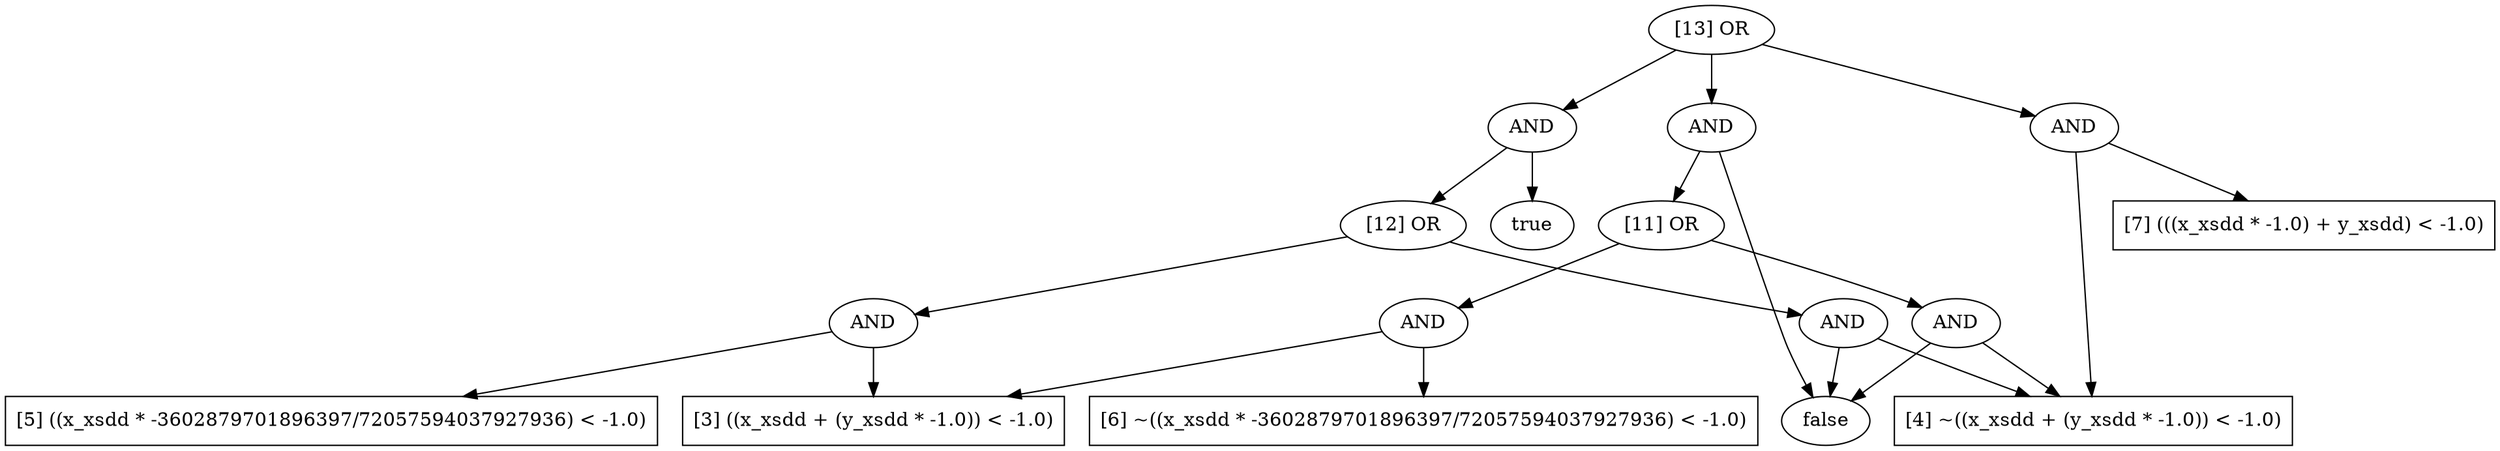 digraph G {
5 [label="AND",color=black];
4 [label="false",color=black];
0 [label="[4] ~((x_xsdd + (y_xsdd * -1.0)) < -1.0)",color=black,shape=rectangle];
12 [label="[11] OR",color=black];
15 [label="AND",color=black];
14 [label="AND",color=black];
16 [label="[13] OR",color=black];
10 [label="AND",color=black];
9 [label="[6] ~((x_xsdd * -3602879701896397/72057594037927936) < -1.0)",color=black,shape=rectangle];
3 [label="[5] ((x_xsdd * -3602879701896397/72057594037927936) < -1.0)",color=black,shape=rectangle];
2 [label="[3] ((x_xsdd + (y_xsdd * -1.0)) < -1.0)",color=black,shape=rectangle];
6 [label="AND",color=black];
1 [label="[7] (((x_xsdd * -1.0) + y_xsdd) < -1.0)",color=black,shape=rectangle];
8 [label="true",color=black];
13 [label="AND",color=black];
11 [label="AND",color=black];
7 [label="[12] OR",color=black];
11 -> 4 [label=""];
16 -> 15 [label=""];
7 -> 6 [label=""];
13 -> 1 [label=""];
14 -> 7 [label=""];
12 -> 10 [label=""];
10 -> 9 [label=""];
15 -> 12 [label=""];
16 -> 14 [label=""];
11 -> 0 [label=""];
7 -> 5 [label=""];
13 -> 0 [label=""];
6 -> 4 [label=""];
6 -> 0 [label=""];
5 -> 2 [label=""];
14 -> 8 [label=""];
16 -> 13 [label=""];
10 -> 2 [label=""];
15 -> 4 [label=""];
5 -> 3 [label=""];
12 -> 11 [label=""];
}
